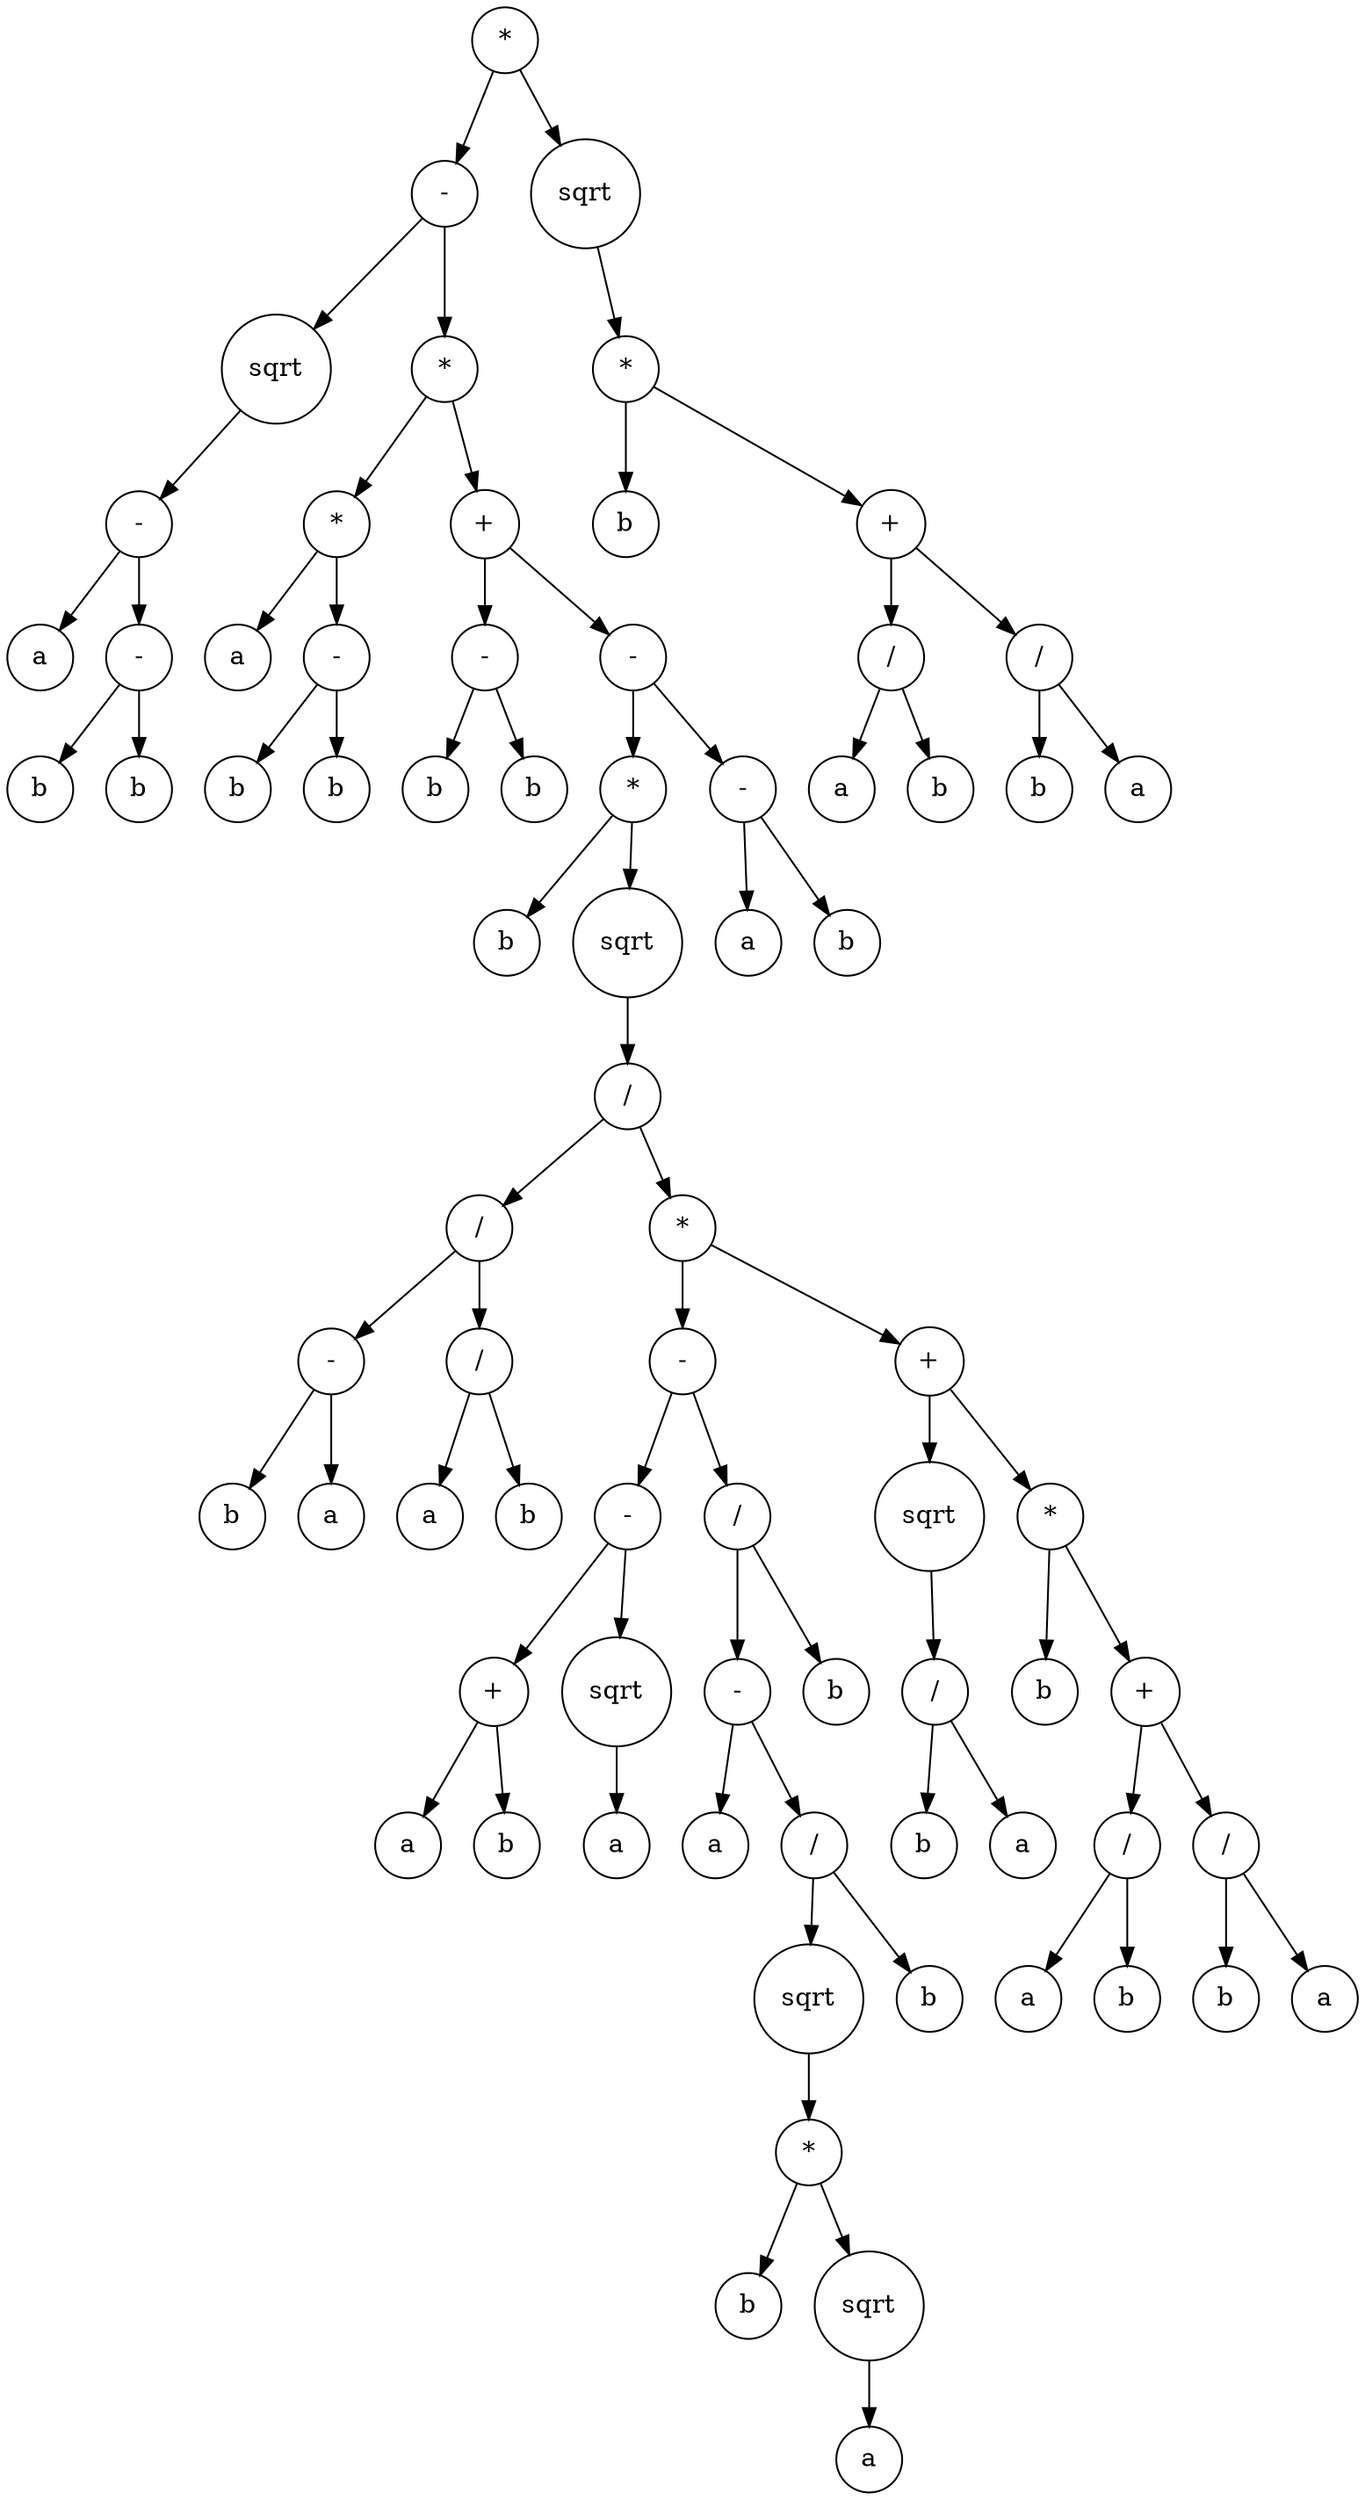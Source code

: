 digraph g {
graph [ordering=out];
node [shape=circle];
n[label = "*"];
n0[label = "-"];
n00[label = "sqrt"];
n000[label = "-"];
n0000[label = "a"];
n000 -> n0000;
n0001[label = "-"];
n00010[label = "b"];
n0001 -> n00010;
n00011[label = "b"];
n0001 -> n00011;
n000 -> n0001;
n00 -> n000;
n0 -> n00;
n01[label = "*"];
n010[label = "*"];
n0100[label = "a"];
n010 -> n0100;
n0101[label = "-"];
n01010[label = "b"];
n0101 -> n01010;
n01011[label = "b"];
n0101 -> n01011;
n010 -> n0101;
n01 -> n010;
n011[label = "+"];
n0110[label = "-"];
n01100[label = "b"];
n0110 -> n01100;
n01101[label = "b"];
n0110 -> n01101;
n011 -> n0110;
n0111[label = "-"];
n01110[label = "*"];
n011100[label = "b"];
n01110 -> n011100;
n011101[label = "sqrt"];
n0111010[label = "/"];
n01110100[label = "/"];
n011101000[label = "-"];
n0111010000[label = "b"];
n011101000 -> n0111010000;
n0111010001[label = "a"];
n011101000 -> n0111010001;
n01110100 -> n011101000;
n011101001[label = "/"];
n0111010010[label = "a"];
n011101001 -> n0111010010;
n0111010011[label = "b"];
n011101001 -> n0111010011;
n01110100 -> n011101001;
n0111010 -> n01110100;
n01110101[label = "*"];
n011101010[label = "-"];
n0111010100[label = "-"];
n01110101000[label = "+"];
n011101010000[label = "a"];
n01110101000 -> n011101010000;
n011101010001[label = "b"];
n01110101000 -> n011101010001;
n0111010100 -> n01110101000;
n01110101001[label = "sqrt"];
n011101010010[label = "a"];
n01110101001 -> n011101010010;
n0111010100 -> n01110101001;
n011101010 -> n0111010100;
n0111010101[label = "/"];
n01110101010[label = "-"];
n011101010100[label = "a"];
n01110101010 -> n011101010100;
n011101010101[label = "/"];
n0111010101010[label = "sqrt"];
n01110101010100[label = "*"];
n011101010101000[label = "b"];
n01110101010100 -> n011101010101000;
n011101010101001[label = "sqrt"];
n0111010101010010[label = "a"];
n011101010101001 -> n0111010101010010;
n01110101010100 -> n011101010101001;
n0111010101010 -> n01110101010100;
n011101010101 -> n0111010101010;
n0111010101011[label = "b"];
n011101010101 -> n0111010101011;
n01110101010 -> n011101010101;
n0111010101 -> n01110101010;
n01110101011[label = "b"];
n0111010101 -> n01110101011;
n011101010 -> n0111010101;
n01110101 -> n011101010;
n011101011[label = "+"];
n0111010110[label = "sqrt"];
n01110101100[label = "/"];
n011101011000[label = "b"];
n01110101100 -> n011101011000;
n011101011001[label = "a"];
n01110101100 -> n011101011001;
n0111010110 -> n01110101100;
n011101011 -> n0111010110;
n0111010111[label = "*"];
n01110101110[label = "b"];
n0111010111 -> n01110101110;
n01110101111[label = "+"];
n011101011110[label = "/"];
n0111010111100[label = "a"];
n011101011110 -> n0111010111100;
n0111010111101[label = "b"];
n011101011110 -> n0111010111101;
n01110101111 -> n011101011110;
n011101011111[label = "/"];
n0111010111110[label = "b"];
n011101011111 -> n0111010111110;
n0111010111111[label = "a"];
n011101011111 -> n0111010111111;
n01110101111 -> n011101011111;
n0111010111 -> n01110101111;
n011101011 -> n0111010111;
n01110101 -> n011101011;
n0111010 -> n01110101;
n011101 -> n0111010;
n01110 -> n011101;
n0111 -> n01110;
n01111[label = "-"];
n011110[label = "a"];
n01111 -> n011110;
n011111[label = "b"];
n01111 -> n011111;
n0111 -> n01111;
n011 -> n0111;
n01 -> n011;
n0 -> n01;
n -> n0;
n1[label = "sqrt"];
n10[label = "*"];
n100[label = "b"];
n10 -> n100;
n101[label = "+"];
n1010[label = "/"];
n10100[label = "a"];
n1010 -> n10100;
n10101[label = "b"];
n1010 -> n10101;
n101 -> n1010;
n1011[label = "/"];
n10110[label = "b"];
n1011 -> n10110;
n10111[label = "a"];
n1011 -> n10111;
n101 -> n1011;
n10 -> n101;
n1 -> n10;
n -> n1;
}
